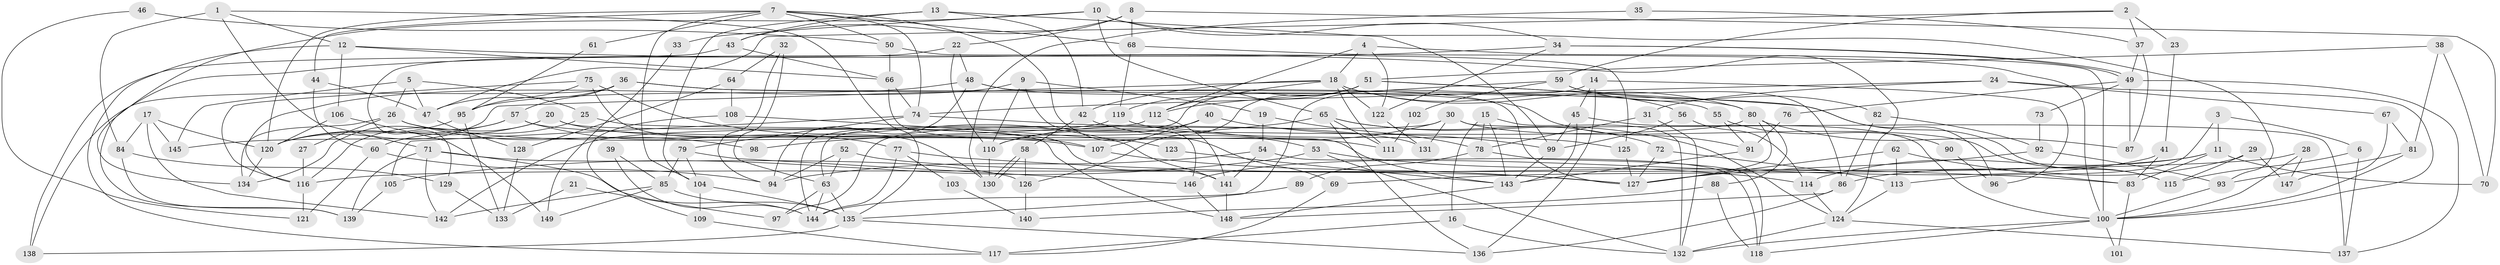 // coarse degree distribution, {4: 0.25961538461538464, 3: 0.23076923076923078, 5: 0.19230769230769232, 2: 0.11538461538461539, 9: 0.038461538461538464, 6: 0.08653846153846154, 7: 0.04807692307692308, 12: 0.009615384615384616, 14: 0.009615384615384616, 11: 0.009615384615384616}
// Generated by graph-tools (version 1.1) at 2025/53/03/04/25 21:53:34]
// undirected, 149 vertices, 298 edges
graph export_dot {
graph [start="1"]
  node [color=gray90,style=filled];
  1;
  2;
  3;
  4;
  5;
  6;
  7;
  8;
  9;
  10;
  11;
  12;
  13;
  14;
  15;
  16;
  17;
  18;
  19;
  20;
  21;
  22;
  23;
  24;
  25;
  26;
  27;
  28;
  29;
  30;
  31;
  32;
  33;
  34;
  35;
  36;
  37;
  38;
  39;
  40;
  41;
  42;
  43;
  44;
  45;
  46;
  47;
  48;
  49;
  50;
  51;
  52;
  53;
  54;
  55;
  56;
  57;
  58;
  59;
  60;
  61;
  62;
  63;
  64;
  65;
  66;
  67;
  68;
  69;
  70;
  71;
  72;
  73;
  74;
  75;
  76;
  77;
  78;
  79;
  80;
  81;
  82;
  83;
  84;
  85;
  86;
  87;
  88;
  89;
  90;
  91;
  92;
  93;
  94;
  95;
  96;
  97;
  98;
  99;
  100;
  101;
  102;
  103;
  104;
  105;
  106;
  107;
  108;
  109;
  110;
  111;
  112;
  113;
  114;
  115;
  116;
  117;
  118;
  119;
  120;
  121;
  122;
  123;
  124;
  125;
  126;
  127;
  128;
  129;
  130;
  131;
  132;
  133;
  134;
  135;
  136;
  137;
  138;
  139;
  140;
  141;
  142;
  143;
  144;
  145;
  146;
  147;
  148;
  149;
  1 -- 71;
  1 -- 12;
  1 -- 84;
  1 -- 135;
  2 -- 47;
  2 -- 59;
  2 -- 23;
  2 -- 37;
  3 -- 11;
  3 -- 113;
  3 -- 6;
  4 -- 122;
  4 -- 112;
  4 -- 18;
  4 -- 100;
  5 -- 26;
  5 -- 25;
  5 -- 47;
  5 -- 145;
  6 -- 137;
  6 -- 115;
  7 -- 120;
  7 -- 104;
  7 -- 44;
  7 -- 50;
  7 -- 61;
  7 -- 68;
  7 -- 69;
  7 -- 74;
  8 -- 22;
  8 -- 68;
  8 -- 43;
  8 -- 70;
  9 -- 116;
  9 -- 110;
  9 -- 19;
  9 -- 146;
  10 -- 65;
  10 -- 93;
  10 -- 33;
  10 -- 34;
  10 -- 134;
  11 -- 69;
  11 -- 114;
  11 -- 70;
  11 -- 83;
  12 -- 66;
  12 -- 124;
  12 -- 106;
  12 -- 117;
  13 -- 104;
  13 -- 99;
  13 -- 42;
  13 -- 43;
  14 -- 135;
  14 -- 45;
  14 -- 96;
  14 -- 136;
  15 -- 132;
  15 -- 143;
  15 -- 16;
  15 -- 78;
  16 -- 132;
  16 -- 117;
  17 -- 145;
  17 -- 84;
  17 -- 120;
  17 -- 142;
  18 -- 80;
  18 -- 42;
  18 -- 56;
  18 -- 111;
  18 -- 112;
  18 -- 120;
  18 -- 122;
  19 -- 78;
  19 -- 54;
  20 -- 120;
  20 -- 148;
  20 -- 107;
  20 -- 116;
  21 -- 97;
  21 -- 133;
  22 -- 110;
  22 -- 48;
  22 -- 138;
  23 -- 41;
  24 -- 100;
  24 -- 74;
  24 -- 31;
  24 -- 67;
  25 -- 60;
  25 -- 141;
  26 -- 134;
  26 -- 107;
  26 -- 27;
  26 -- 98;
  27 -- 116;
  28 -- 100;
  28 -- 147;
  28 -- 116;
  29 -- 86;
  29 -- 115;
  29 -- 147;
  30 -- 115;
  30 -- 131;
  30 -- 97;
  30 -- 110;
  30 -- 137;
  31 -- 132;
  31 -- 78;
  32 -- 63;
  32 -- 94;
  32 -- 64;
  33 -- 149;
  34 -- 49;
  34 -- 49;
  34 -- 122;
  34 -- 139;
  35 -- 130;
  35 -- 37;
  36 -- 57;
  36 -- 138;
  36 -- 47;
  36 -- 55;
  36 -- 115;
  37 -- 87;
  37 -- 49;
  38 -- 51;
  38 -- 70;
  38 -- 81;
  39 -- 144;
  39 -- 85;
  40 -- 110;
  40 -- 107;
  40 -- 99;
  41 -- 146;
  41 -- 83;
  42 -- 53;
  42 -- 58;
  43 -- 66;
  43 -- 129;
  44 -- 47;
  44 -- 60;
  45 -- 99;
  45 -- 100;
  45 -- 143;
  46 -- 121;
  46 -- 50;
  47 -- 128;
  48 -- 127;
  48 -- 95;
  48 -- 91;
  48 -- 94;
  49 -- 73;
  49 -- 76;
  49 -- 87;
  49 -- 137;
  50 -- 66;
  50 -- 125;
  51 -- 80;
  51 -- 126;
  51 -- 63;
  51 -- 96;
  51 -- 119;
  52 -- 127;
  52 -- 94;
  52 -- 63;
  53 -- 114;
  53 -- 105;
  53 -- 132;
  54 -- 118;
  54 -- 94;
  54 -- 141;
  55 -- 91;
  55 -- 90;
  56 -- 99;
  56 -- 114;
  57 -- 134;
  57 -- 120;
  57 -- 77;
  57 -- 111;
  58 -- 130;
  58 -- 130;
  58 -- 126;
  59 -- 86;
  59 -- 82;
  59 -- 102;
  59 -- 112;
  60 -- 94;
  60 -- 121;
  61 -- 95;
  62 -- 83;
  62 -- 113;
  62 -- 127;
  63 -- 97;
  63 -- 135;
  63 -- 144;
  64 -- 128;
  64 -- 108;
  65 -- 136;
  65 -- 111;
  65 -- 72;
  65 -- 98;
  65 -- 124;
  66 -- 74;
  66 -- 143;
  67 -- 81;
  67 -- 147;
  68 -- 100;
  68 -- 119;
  69 -- 117;
  71 -- 144;
  71 -- 139;
  71 -- 126;
  71 -- 142;
  72 -- 127;
  72 -- 113;
  73 -- 92;
  74 -- 79;
  74 -- 105;
  74 -- 131;
  75 -- 141;
  75 -- 116;
  75 -- 95;
  75 -- 130;
  76 -- 91;
  77 -- 144;
  77 -- 83;
  77 -- 103;
  78 -- 89;
  78 -- 118;
  79 -- 85;
  79 -- 146;
  79 -- 104;
  80 -- 142;
  80 -- 127;
  80 -- 87;
  80 -- 88;
  81 -- 100;
  81 -- 93;
  82 -- 86;
  82 -- 92;
  83 -- 101;
  84 -- 139;
  84 -- 129;
  85 -- 135;
  85 -- 142;
  85 -- 149;
  86 -- 136;
  86 -- 148;
  88 -- 118;
  88 -- 140;
  89 -- 144;
  90 -- 96;
  91 -- 143;
  92 -- 93;
  92 -- 127;
  93 -- 100;
  95 -- 120;
  95 -- 133;
  99 -- 143;
  100 -- 132;
  100 -- 101;
  100 -- 118;
  102 -- 111;
  103 -- 140;
  104 -- 135;
  104 -- 109;
  105 -- 139;
  106 -- 120;
  106 -- 149;
  107 -- 127;
  108 -- 109;
  108 -- 123;
  109 -- 117;
  110 -- 130;
  112 -- 141;
  112 -- 144;
  113 -- 124;
  114 -- 124;
  116 -- 121;
  119 -- 125;
  119 -- 145;
  120 -- 134;
  122 -- 131;
  123 -- 143;
  124 -- 137;
  124 -- 132;
  125 -- 127;
  126 -- 140;
  128 -- 133;
  129 -- 133;
  135 -- 136;
  135 -- 138;
  141 -- 148;
  143 -- 148;
  146 -- 148;
}
